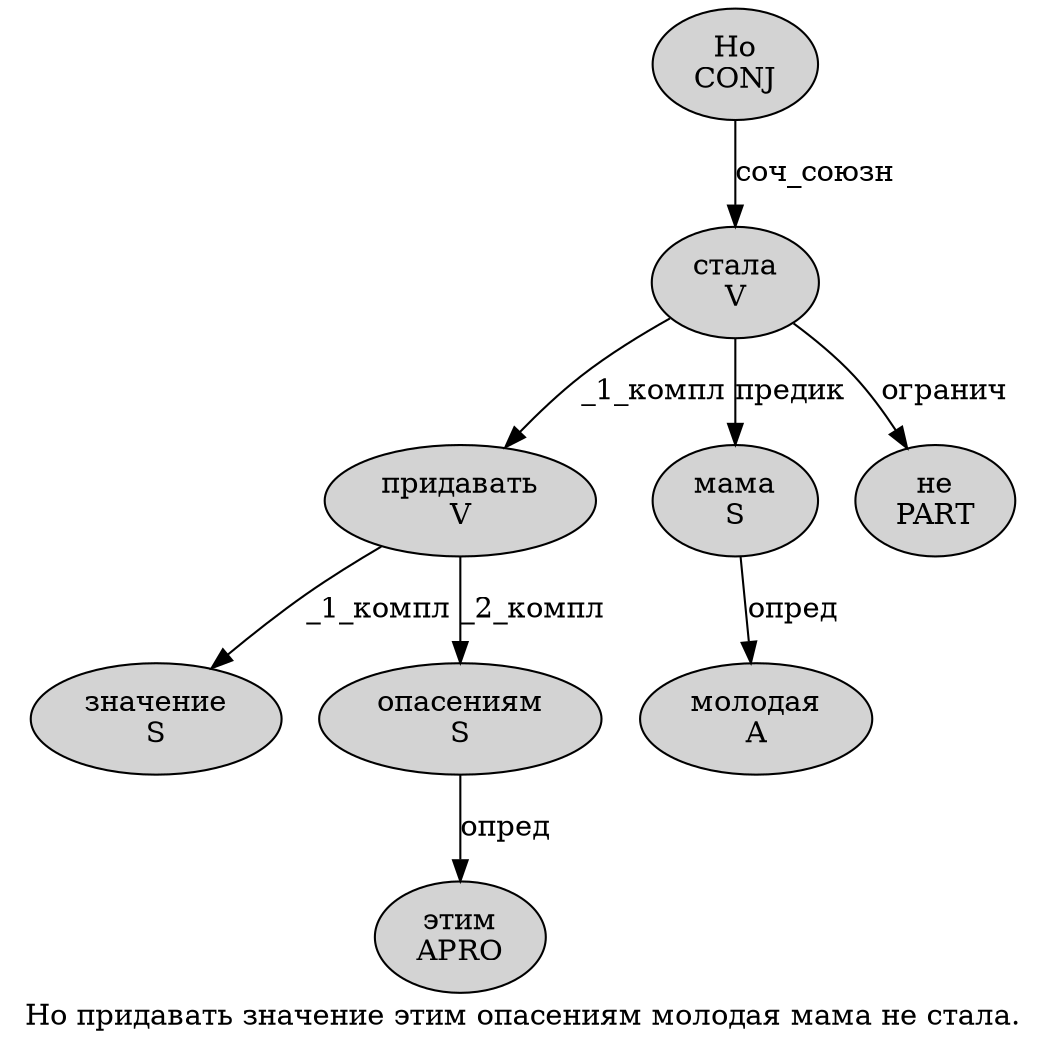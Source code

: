 digraph SENTENCE_610 {
	graph [label="Но придавать значение этим опасениям молодая мама не стала."]
	node [style=filled]
		0 [label="Но
CONJ" color="" fillcolor=lightgray penwidth=1 shape=ellipse]
		1 [label="придавать
V" color="" fillcolor=lightgray penwidth=1 shape=ellipse]
		2 [label="значение
S" color="" fillcolor=lightgray penwidth=1 shape=ellipse]
		3 [label="этим
APRO" color="" fillcolor=lightgray penwidth=1 shape=ellipse]
		4 [label="опасениям
S" color="" fillcolor=lightgray penwidth=1 shape=ellipse]
		5 [label="молодая
A" color="" fillcolor=lightgray penwidth=1 shape=ellipse]
		6 [label="мама
S" color="" fillcolor=lightgray penwidth=1 shape=ellipse]
		7 [label="не
PART" color="" fillcolor=lightgray penwidth=1 shape=ellipse]
		8 [label="стала
V" color="" fillcolor=lightgray penwidth=1 shape=ellipse]
			6 -> 5 [label="опред"]
			1 -> 2 [label="_1_компл"]
			1 -> 4 [label="_2_компл"]
			0 -> 8 [label="соч_союзн"]
			8 -> 1 [label="_1_компл"]
			8 -> 6 [label="предик"]
			8 -> 7 [label="огранич"]
			4 -> 3 [label="опред"]
}